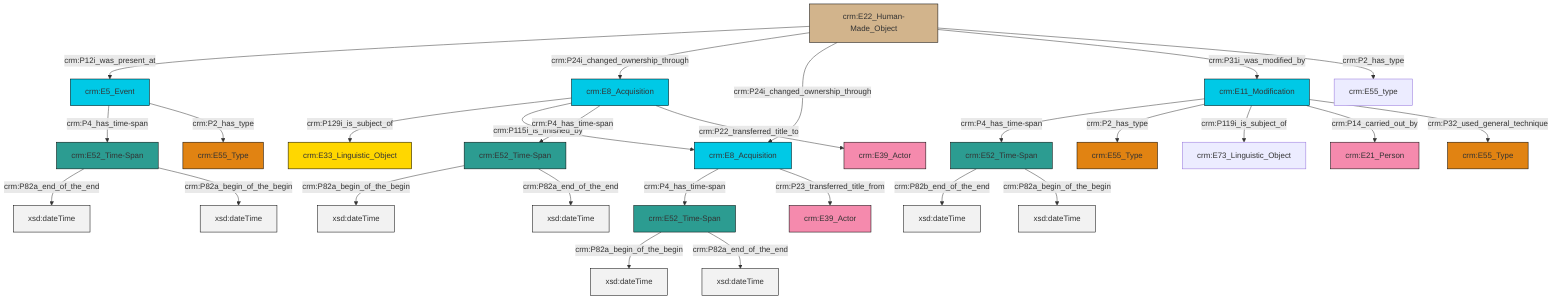 graph TD
classDef Literal fill:#f2f2f2,stroke:#000000;
classDef CRM_Entity fill:#FFFFFF,stroke:#000000;
classDef Temporal_Entity fill:#00C9E6, stroke:#000000;
classDef Type fill:#E18312, stroke:#000000;
classDef Time-Span fill:#2C9C91, stroke:#000000;
classDef Appellation fill:#FFEB7F, stroke:#000000;
classDef Place fill:#008836, stroke:#000000;
classDef Persistent_Item fill:#B266B2, stroke:#000000;
classDef Conceptual_Object fill:#FFD700, stroke:#000000;
classDef Physical_Thing fill:#D2B48C, stroke:#000000;
classDef Actor fill:#f58aad, stroke:#000000;
classDef PC_Classes fill:#4ce600, stroke:#000000;
classDef Multi fill:#cccccc,stroke:#000000;

0["crm:E22_Human-Made_Object"]:::Physical_Thing -->|crm:P12i_was_present_at| 1["crm:E5_Event"]:::Temporal_Entity
0["crm:E22_Human-Made_Object"]:::Physical_Thing -->|crm:P24i_changed_ownership_through| 10["crm:E8_Acquisition"]:::Temporal_Entity
11["crm:E11_Modification"]:::Temporal_Entity -->|crm:P4_has_time-span| 12["crm:E52_Time-Span"]:::Time-Span
13["crm:E52_Time-Span"]:::Time-Span -->|crm:P82a_begin_of_the_begin| 14[xsd:dateTime]:::Literal
10["crm:E8_Acquisition"]:::Temporal_Entity -->|crm:P129i_is_subject_of| 15["crm:E33_Linguistic_Object"]:::Conceptual_Object
10["crm:E8_Acquisition"]:::Temporal_Entity -->|crm:P115i_is_finished_by| 19["crm:E8_Acquisition"]:::Temporal_Entity
0["crm:E22_Human-Made_Object"]:::Physical_Thing -->|crm:P24i_changed_ownership_through| 19["crm:E8_Acquisition"]:::Temporal_Entity
12["crm:E52_Time-Span"]:::Time-Span -->|crm:P82b_end_of_the_end| 30[xsd:dateTime]:::Literal
11["crm:E11_Modification"]:::Temporal_Entity -->|crm:P2_has_type| 31["crm:E55_Type"]:::Type
11["crm:E11_Modification"]:::Temporal_Entity -->|crm:P119i_is_subject_of| 2["crm:E73_Linguistic_Object"]:::Default
1["crm:E5_Event"]:::Temporal_Entity -->|crm:P4_has_time-span| 8["crm:E52_Time-Span"]:::Time-Span
19["crm:E8_Acquisition"]:::Temporal_Entity -->|crm:P4_has_time-span| 13["crm:E52_Time-Span"]:::Time-Span
1["crm:E5_Event"]:::Temporal_Entity -->|crm:P2_has_type| 26["crm:E55_Type"]:::Type
32["crm:E52_Time-Span"]:::Time-Span -->|crm:P82a_begin_of_the_begin| 34[xsd:dateTime]:::Literal
13["crm:E52_Time-Span"]:::Time-Span -->|crm:P82a_end_of_the_end| 35[xsd:dateTime]:::Literal
8["crm:E52_Time-Span"]:::Time-Span -->|crm:P82a_end_of_the_end| 36[xsd:dateTime]:::Literal
10["crm:E8_Acquisition"]:::Temporal_Entity -->|crm:P4_has_time-span| 32["crm:E52_Time-Span"]:::Time-Span
0["crm:E22_Human-Made_Object"]:::Physical_Thing -->|crm:P31i_was_modified_by| 11["crm:E11_Modification"]:::Temporal_Entity
11["crm:E11_Modification"]:::Temporal_Entity -->|crm:P14_carried_out_by| 28["crm:E21_Person"]:::Actor
32["crm:E52_Time-Span"]:::Time-Span -->|crm:P82a_end_of_the_end| 38[xsd:dateTime]:::Literal
19["crm:E8_Acquisition"]:::Temporal_Entity -->|crm:P23_transferred_title_from| 4["crm:E39_Actor"]:::Actor
0["crm:E22_Human-Made_Object"]:::Physical_Thing -->|crm:P2_has_type| 17["crm:E55_type"]:::Default
11["crm:E11_Modification"]:::Temporal_Entity -->|crm:P32_used_general_technique| 20["crm:E55_Type"]:::Type
12["crm:E52_Time-Span"]:::Time-Span -->|crm:P82a_begin_of_the_begin| 41[xsd:dateTime]:::Literal
8["crm:E52_Time-Span"]:::Time-Span -->|crm:P82a_begin_of_the_begin| 42[xsd:dateTime]:::Literal
10["crm:E8_Acquisition"]:::Temporal_Entity -->|crm:P22_transferred_title_to| 6["crm:E39_Actor"]:::Actor
